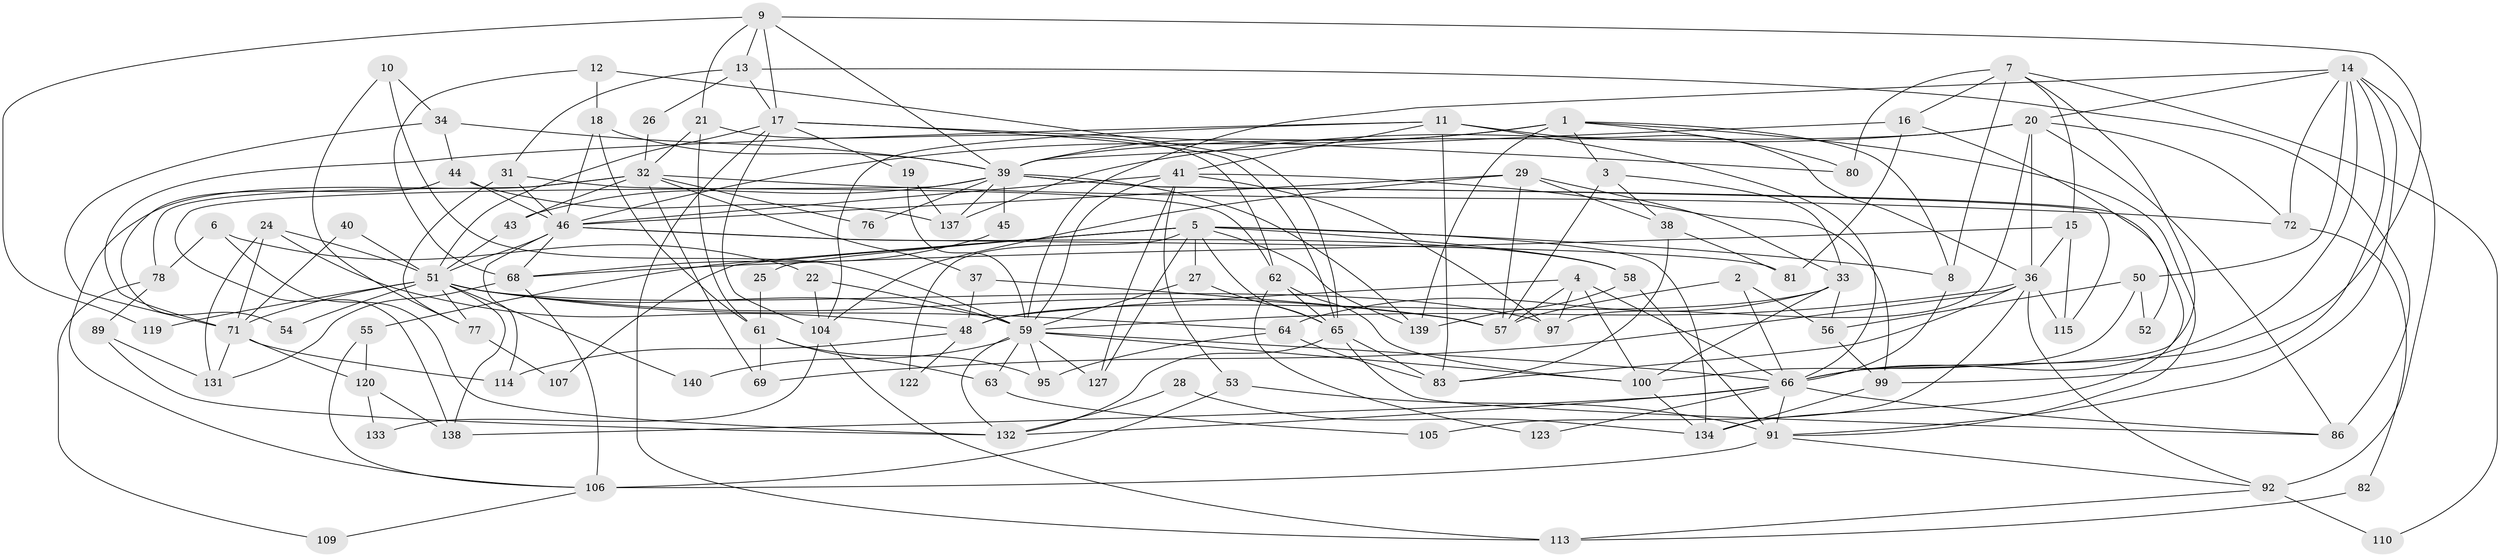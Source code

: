 // original degree distribution, {5: 0.16666666666666666, 3: 0.25, 6: 0.09027777777777778, 4: 0.2361111111111111, 2: 0.18055555555555555, 7: 0.04861111111111111, 8: 0.020833333333333332, 9: 0.006944444444444444}
// Generated by graph-tools (version 1.1) at 2025/19/03/04/25 18:19:02]
// undirected, 100 vertices, 234 edges
graph export_dot {
graph [start="1"]
  node [color=gray90,style=filled];
  1 [super="+88+49"];
  2;
  3 [super="+98"];
  4 [super="+42"];
  5 [super="+102"];
  6;
  7;
  8;
  9;
  10;
  11 [super="+129"];
  12;
  13;
  14 [super="+47"];
  15;
  16;
  17 [super="+30"];
  18 [super="+96"];
  19 [super="+23"];
  20 [super="+60"];
  21;
  22;
  24;
  25;
  26;
  27;
  28;
  29;
  31 [super="+118"];
  32 [super="+90"];
  33 [super="+35"];
  34;
  36 [super="+93"];
  37;
  38 [super="+141"];
  39 [super="+79+125+94+117"];
  40;
  41 [super="+84+121"];
  43;
  44;
  45;
  46 [super="+128"];
  48;
  50 [super="+70"];
  51 [super="+85+112"];
  52;
  53 [super="+103"];
  54;
  55;
  56;
  57 [super="+73"];
  58 [super="+116"];
  59 [super="+111+75+130"];
  61;
  62;
  63;
  64;
  65 [super="+67"];
  66 [super="+74"];
  68;
  69;
  71 [super="+87"];
  72;
  76;
  77;
  78;
  80;
  81;
  82;
  83 [super="+142+143"];
  86;
  89;
  91 [super="+135"];
  92;
  95;
  97;
  99 [super="+126"];
  100;
  104;
  105;
  106 [super="+144"];
  107;
  109;
  110;
  113;
  114;
  115;
  119;
  120;
  122;
  123;
  127;
  131;
  132;
  133;
  134;
  137;
  138;
  139;
  140;
  1 -- 46;
  1 -- 80;
  1 -- 139;
  1 -- 39 [weight=2];
  1 -- 3;
  1 -- 8;
  1 -- 91;
  2 -- 56;
  2 -- 57;
  2 -- 66;
  3 -- 38;
  3 -- 33;
  3 -- 57;
  4 -- 97;
  4 -- 66;
  4 -- 48;
  4 -- 100;
  4 -- 57;
  5 -- 55;
  5 -- 8;
  5 -- 107;
  5 -- 122;
  5 -- 134;
  5 -- 25;
  5 -- 58;
  5 -- 27;
  5 -- 139;
  5 -- 127;
  5 -- 65;
  6 -- 132;
  6 -- 22;
  6 -- 78;
  7 -- 66;
  7 -- 8;
  7 -- 15;
  7 -- 16;
  7 -- 80;
  7 -- 110;
  8 -- 66;
  9 -- 13;
  9 -- 21;
  9 -- 119;
  9 -- 17;
  9 -- 39;
  9 -- 66;
  10 -- 34;
  10 -- 77;
  10 -- 59;
  11 -- 36;
  11 -- 71;
  11 -- 66;
  11 -- 83;
  11 -- 104;
  11 -- 41;
  12 -- 68;
  12 -- 18;
  12 -- 65;
  13 -- 26;
  13 -- 86;
  13 -- 31;
  13 -- 17;
  14 -- 91;
  14 -- 20;
  14 -- 72;
  14 -- 50;
  14 -- 92;
  14 -- 59;
  14 -- 99;
  14 -- 66;
  15 -- 115;
  15 -- 68;
  15 -- 36;
  16 -- 52;
  16 -- 81;
  16 -- 39;
  17 -- 80;
  17 -- 104;
  17 -- 113;
  17 -- 65;
  17 -- 19;
  17 -- 51;
  18 -- 61;
  18 -- 39;
  18 -- 46;
  19 -- 137;
  19 -- 59;
  20 -- 72;
  20 -- 97;
  20 -- 36;
  20 -- 86;
  20 -- 39;
  20 -- 137;
  21 -- 61;
  21 -- 32;
  21 -- 62;
  22 -- 104;
  22 -- 59;
  24 -- 48;
  24 -- 71;
  24 -- 131;
  24 -- 51;
  25 -- 61;
  26 -- 32;
  27 -- 65;
  27 -- 59;
  28 -- 132;
  28 -- 134;
  29 -- 46;
  29 -- 104;
  29 -- 57;
  29 -- 38;
  29 -- 33;
  31 -- 62;
  31 -- 77;
  31 -- 46;
  32 -- 69;
  32 -- 37;
  32 -- 72;
  32 -- 43;
  32 -- 76;
  32 -- 78;
  32 -- 106;
  33 -- 100;
  33 -- 64;
  33 -- 56;
  33 -- 48;
  34 -- 71;
  34 -- 44;
  34 -- 39;
  36 -- 59;
  36 -- 92;
  36 -- 69;
  36 -- 83;
  36 -- 105;
  36 -- 115;
  37 -- 57;
  37 -- 48;
  38 -- 81;
  38 -- 83;
  39 -- 115;
  39 -- 134;
  39 -- 137;
  39 -- 43;
  39 -- 76;
  39 -- 138;
  39 -- 139;
  39 -- 45;
  40 -- 71;
  40 -- 51;
  41 -- 97 [weight=2];
  41 -- 127;
  41 -- 53;
  41 -- 46;
  41 -- 99;
  41 -- 59;
  43 -- 51;
  44 -- 46;
  44 -- 54;
  44 -- 137;
  45 -- 68;
  46 -- 68 [weight=2];
  46 -- 51;
  46 -- 81;
  46 -- 114;
  46 -- 58;
  48 -- 114;
  48 -- 122;
  50 -- 56 [weight=2];
  50 -- 100;
  50 -- 52;
  51 -- 97;
  51 -- 119;
  51 -- 71;
  51 -- 59;
  51 -- 64;
  51 -- 138;
  51 -- 140;
  51 -- 77;
  51 -- 54;
  51 -- 57;
  53 -- 91;
  53 -- 106;
  55 -- 106;
  55 -- 120;
  56 -- 99;
  58 -- 139;
  58 -- 91;
  59 -- 63 [weight=2];
  59 -- 127;
  59 -- 140;
  59 -- 95;
  59 -- 100;
  59 -- 132;
  59 -- 66;
  61 -- 95;
  61 -- 63;
  61 -- 69;
  62 -- 100;
  62 -- 123;
  62 -- 65;
  63 -- 105;
  64 -- 95;
  64 -- 83 [weight=2];
  65 -- 132;
  65 -- 86;
  65 -- 83;
  66 -- 132;
  66 -- 138;
  66 -- 91;
  66 -- 86;
  66 -- 123;
  68 -- 131;
  68 -- 106;
  71 -- 114;
  71 -- 131;
  71 -- 120;
  72 -- 82;
  77 -- 107;
  78 -- 89;
  78 -- 109;
  82 -- 113;
  89 -- 132;
  89 -- 131;
  91 -- 92;
  91 -- 106 [weight=2];
  92 -- 113;
  92 -- 110;
  99 -- 134;
  100 -- 134;
  104 -- 113;
  104 -- 133;
  106 -- 109;
  120 -- 138;
  120 -- 133;
}
